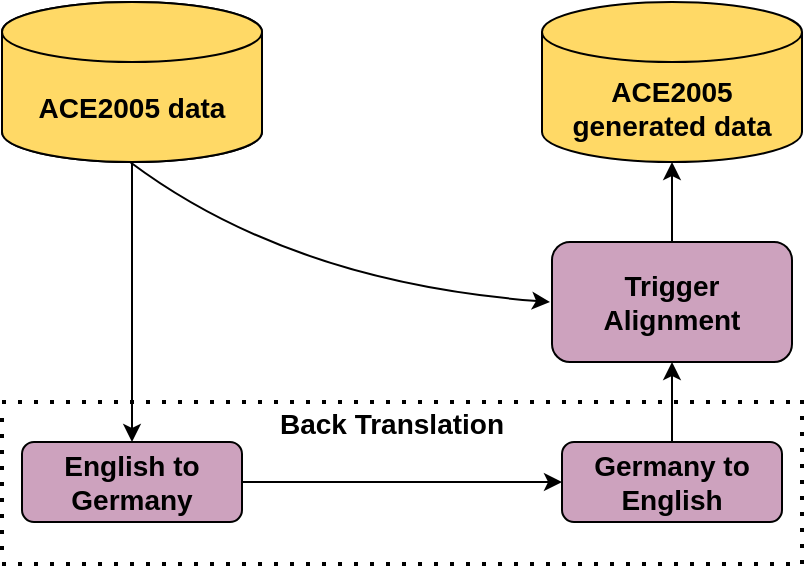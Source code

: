 <mxfile version="15.7.2" type="github">
  <diagram id="r0_OtTjxxLFYF3EnkZ2t" name="Page-1">
    <mxGraphModel dx="914" dy="523" grid="1" gridSize="10" guides="1" tooltips="1" connect="1" arrows="1" fold="1" page="1" pageScale="1" pageWidth="827" pageHeight="1169" math="0" shadow="0">
      <root>
        <mxCell id="0" />
        <mxCell id="1" parent="0" />
        <mxCell id="82LwOxKId_zlGsn1i3E0-1" value="Origi data" style="shape=cylinder3;whiteSpace=wrap;html=1;boundedLbl=1;backgroundOutline=1;size=15;fillColor=#FFD966;" parent="1" vertex="1">
          <mxGeometry x="210" y="290" width="130" height="80" as="geometry" />
        </mxCell>
        <mxCell id="82LwOxKId_zlGsn1i3E0-2" value="&lt;b&gt;&lt;font style=&quot;font-size: 14px&quot;&gt;ACE2005 data&lt;/font&gt;&lt;/b&gt;" style="shape=cylinder3;whiteSpace=wrap;html=1;boundedLbl=1;backgroundOutline=1;size=15;fillColor=#FFD966;" parent="1" vertex="1">
          <mxGeometry x="210" y="290" width="130" height="80" as="geometry" />
        </mxCell>
        <mxCell id="82LwOxKId_zlGsn1i3E0-3" value="&lt;b&gt;&lt;font style=&quot;font-size: 14px&quot;&gt;ACE2005 generated data&lt;/font&gt;&lt;/b&gt;" style="shape=cylinder3;whiteSpace=wrap;html=1;boundedLbl=1;backgroundOutline=1;size=15;fillColor=#FFD966;" parent="1" vertex="1">
          <mxGeometry x="480" y="290" width="130" height="80" as="geometry" />
        </mxCell>
        <mxCell id="82LwOxKId_zlGsn1i3E0-4" value="" style="rounded=1;whiteSpace=wrap;html=1;fillColor=#CDA2BE;" parent="1" vertex="1">
          <mxGeometry x="220" y="510" width="110" height="40" as="geometry" />
        </mxCell>
        <mxCell id="82LwOxKId_zlGsn1i3E0-5" value="&lt;b&gt;&lt;font style=&quot;font-size: 14px&quot;&gt;English to Germany&lt;/font&gt;&lt;/b&gt;" style="text;html=1;strokeColor=none;fillColor=none;align=center;verticalAlign=middle;whiteSpace=wrap;rounded=0;" parent="1" vertex="1">
          <mxGeometry x="230" y="510" width="90" height="40" as="geometry" />
        </mxCell>
        <mxCell id="82LwOxKId_zlGsn1i3E0-7" value="" style="rounded=1;whiteSpace=wrap;html=1;fillColor=#CDA2BE;" parent="1" vertex="1">
          <mxGeometry x="490" y="510" width="110" height="40" as="geometry" />
        </mxCell>
        <mxCell id="82LwOxKId_zlGsn1i3E0-8" value="&lt;b&gt;&lt;font style=&quot;font-size: 14px&quot;&gt;Germany to English&lt;/font&gt;&lt;/b&gt;" style="text;html=1;strokeColor=none;fillColor=none;align=center;verticalAlign=middle;whiteSpace=wrap;rounded=0;" parent="1" vertex="1">
          <mxGeometry x="500" y="510" width="90" height="40" as="geometry" />
        </mxCell>
        <mxCell id="82LwOxKId_zlGsn1i3E0-11" value="" style="endArrow=classic;html=1;exitX=0.5;exitY=1;exitDx=0;exitDy=0;exitPerimeter=0;entryX=0.5;entryY=0;entryDx=0;entryDy=0;" parent="1" source="82LwOxKId_zlGsn1i3E0-2" target="82LwOxKId_zlGsn1i3E0-5" edge="1">
          <mxGeometry width="50" height="50" relative="1" as="geometry">
            <mxPoint x="390" y="430" as="sourcePoint" />
            <mxPoint x="440" y="380" as="targetPoint" />
          </mxGeometry>
        </mxCell>
        <mxCell id="82LwOxKId_zlGsn1i3E0-12" value="" style="endArrow=classic;html=1;exitX=1;exitY=0.5;exitDx=0;exitDy=0;entryX=0;entryY=0.5;entryDx=0;entryDy=0;" parent="1" source="82LwOxKId_zlGsn1i3E0-4" target="82LwOxKId_zlGsn1i3E0-7" edge="1">
          <mxGeometry width="50" height="50" relative="1" as="geometry">
            <mxPoint x="390" y="430" as="sourcePoint" />
            <mxPoint x="440" y="380" as="targetPoint" />
          </mxGeometry>
        </mxCell>
        <mxCell id="82LwOxKId_zlGsn1i3E0-13" value="" style="rounded=1;whiteSpace=wrap;html=1;fillColor=#CDA2BE;" parent="1" vertex="1">
          <mxGeometry x="485" y="410" width="120" height="60" as="geometry" />
        </mxCell>
        <mxCell id="82LwOxKId_zlGsn1i3E0-14" value="&lt;font style=&quot;font-size: 14px&quot;&gt;&lt;b&gt;Trigger Alignment&lt;/b&gt;&lt;/font&gt;" style="text;html=1;strokeColor=none;fillColor=none;align=center;verticalAlign=middle;whiteSpace=wrap;rounded=0;" parent="1" vertex="1">
          <mxGeometry x="500" y="420" width="90" height="40" as="geometry" />
        </mxCell>
        <mxCell id="82LwOxKId_zlGsn1i3E0-15" value="" style="endArrow=classic;html=1;exitX=0.5;exitY=0;exitDx=0;exitDy=0;entryX=0.5;entryY=1;entryDx=0;entryDy=0;" parent="1" source="82LwOxKId_zlGsn1i3E0-8" target="82LwOxKId_zlGsn1i3E0-13" edge="1">
          <mxGeometry width="50" height="50" relative="1" as="geometry">
            <mxPoint x="390" y="410" as="sourcePoint" />
            <mxPoint x="440" y="360" as="targetPoint" />
          </mxGeometry>
        </mxCell>
        <mxCell id="82LwOxKId_zlGsn1i3E0-16" value="" style="endArrow=classic;html=1;exitX=0.5;exitY=0;exitDx=0;exitDy=0;entryX=0.5;entryY=1;entryDx=0;entryDy=0;entryPerimeter=0;" parent="1" source="82LwOxKId_zlGsn1i3E0-13" target="82LwOxKId_zlGsn1i3E0-3" edge="1">
          <mxGeometry width="50" height="50" relative="1" as="geometry">
            <mxPoint x="390" y="410" as="sourcePoint" />
            <mxPoint x="440" y="360" as="targetPoint" />
          </mxGeometry>
        </mxCell>
        <mxCell id="82LwOxKId_zlGsn1i3E0-17" value="" style="endArrow=none;dashed=1;html=1;dashPattern=1 3;strokeWidth=2;" parent="1" edge="1">
          <mxGeometry width="50" height="50" relative="1" as="geometry">
            <mxPoint x="210" y="490" as="sourcePoint" />
            <mxPoint x="610" y="490" as="targetPoint" />
          </mxGeometry>
        </mxCell>
        <mxCell id="82LwOxKId_zlGsn1i3E0-18" value="" style="endArrow=none;dashed=1;html=1;dashPattern=1 3;strokeWidth=2;" parent="1" edge="1">
          <mxGeometry width="50" height="50" relative="1" as="geometry">
            <mxPoint x="210" y="498" as="sourcePoint" />
            <mxPoint x="210" y="568" as="targetPoint" />
          </mxGeometry>
        </mxCell>
        <mxCell id="82LwOxKId_zlGsn1i3E0-19" value="" style="endArrow=none;dashed=1;html=1;dashPattern=1 3;strokeWidth=2;" parent="1" edge="1">
          <mxGeometry width="50" height="50" relative="1" as="geometry">
            <mxPoint x="210" y="571" as="sourcePoint" />
            <mxPoint x="610" y="571" as="targetPoint" />
          </mxGeometry>
        </mxCell>
        <mxCell id="82LwOxKId_zlGsn1i3E0-20" value="" style="endArrow=none;dashed=1;html=1;dashPattern=1 3;strokeWidth=2;" parent="1" edge="1">
          <mxGeometry width="50" height="50" relative="1" as="geometry">
            <mxPoint x="610" y="571" as="sourcePoint" />
            <mxPoint x="610" y="487" as="targetPoint" />
          </mxGeometry>
        </mxCell>
        <mxCell id="82LwOxKId_zlGsn1i3E0-21" value="" style="curved=1;endArrow=classic;html=1;" parent="1" edge="1">
          <mxGeometry width="50" height="50" relative="1" as="geometry">
            <mxPoint x="274" y="370" as="sourcePoint" />
            <mxPoint x="484" y="440" as="targetPoint" />
            <Array as="points">
              <mxPoint x="354" y="430" />
            </Array>
          </mxGeometry>
        </mxCell>
        <mxCell id="82LwOxKId_zlGsn1i3E0-22" value="&lt;font style=&quot;font-size: 14px&quot;&gt;&lt;b&gt;Back Translation&lt;/b&gt;&lt;/font&gt;" style="text;html=1;strokeColor=none;fillColor=none;align=center;verticalAlign=middle;whiteSpace=wrap;rounded=0;" parent="1" vertex="1">
          <mxGeometry x="340" y="491" width="130" height="20" as="geometry" />
        </mxCell>
      </root>
    </mxGraphModel>
  </diagram>
</mxfile>
